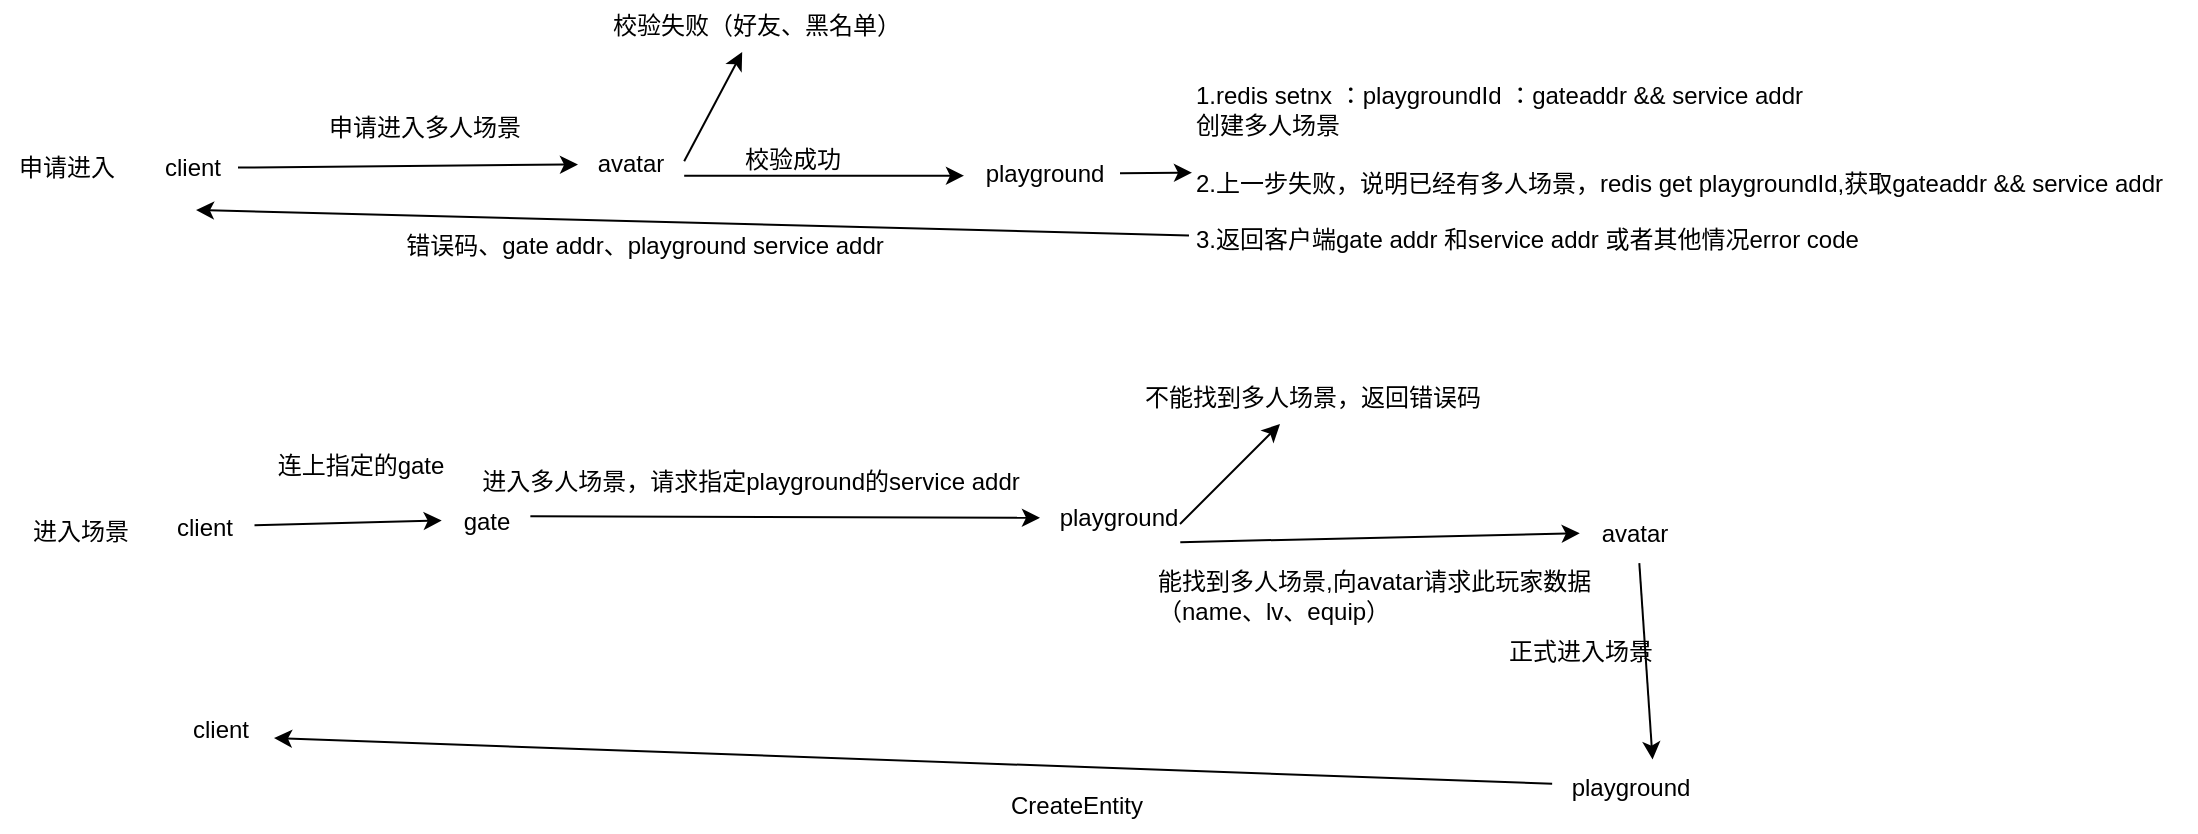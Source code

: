 <mxfile version="21.6.9" type="github">
  <diagram id="eLZ-JYpW6ZNR6CfY-RNm" name="第 1 页">
    <mxGraphModel dx="1962" dy="841" grid="0" gridSize="10" guides="1" tooltips="1" connect="1" arrows="1" fold="1" page="0" pageScale="1" pageWidth="827" pageHeight="1169" math="0" shadow="0">
      <root>
        <mxCell id="0" />
        <mxCell id="1" parent="0" />
        <mxCell id="_kEM4Z1J20CTDJWCDQPz-25" value="client" style="text;html=1;align=center;verticalAlign=middle;resizable=0;points=[];autosize=1;strokeColor=none;fillColor=none;" parent="1" vertex="1">
          <mxGeometry x="-86" y="269" width="46" height="26" as="geometry" />
        </mxCell>
        <mxCell id="_kEM4Z1J20CTDJWCDQPz-26" value="avatar" style="text;html=1;align=center;verticalAlign=middle;resizable=0;points=[];autosize=1;strokeColor=none;fillColor=none;" parent="1" vertex="1">
          <mxGeometry x="130" y="267" width="51" height="26" as="geometry" />
        </mxCell>
        <mxCell id="_kEM4Z1J20CTDJWCDQPz-27" value="" style="endArrow=classic;html=1;rounded=0;" parent="1" source="_kEM4Z1J20CTDJWCDQPz-25" target="_kEM4Z1J20CTDJWCDQPz-26" edge="1">
          <mxGeometry width="50" height="50" relative="1" as="geometry">
            <mxPoint x="257" y="454" as="sourcePoint" />
            <mxPoint x="307" y="404" as="targetPoint" />
          </mxGeometry>
        </mxCell>
        <mxCell id="_kEM4Z1J20CTDJWCDQPz-28" value="申请进入多人场景" style="text;html=1;align=center;verticalAlign=middle;resizable=0;points=[];autosize=1;strokeColor=none;fillColor=none;" parent="1" vertex="1">
          <mxGeometry x="-4" y="249" width="114" height="26" as="geometry" />
        </mxCell>
        <mxCell id="_kEM4Z1J20CTDJWCDQPz-29" value="校验失败（好友、黑名单）" style="text;html=1;align=center;verticalAlign=middle;resizable=0;points=[];autosize=1;strokeColor=none;fillColor=none;" parent="1" vertex="1">
          <mxGeometry x="138" y="198" width="162" height="26" as="geometry" />
        </mxCell>
        <mxCell id="_kEM4Z1J20CTDJWCDQPz-30" value="" style="endArrow=classic;html=1;rounded=0;exitX=1.041;exitY=0.446;exitDx=0;exitDy=0;exitPerimeter=0;" parent="1" source="_kEM4Z1J20CTDJWCDQPz-26" target="_kEM4Z1J20CTDJWCDQPz-29" edge="1">
          <mxGeometry width="50" height="50" relative="1" as="geometry">
            <mxPoint x="257" y="454" as="sourcePoint" />
            <mxPoint x="307" y="404" as="targetPoint" />
          </mxGeometry>
        </mxCell>
        <mxCell id="_kEM4Z1J20CTDJWCDQPz-31" value="校验成功" style="text;html=1;align=center;verticalAlign=middle;resizable=0;points=[];autosize=1;strokeColor=none;fillColor=none;" parent="1" vertex="1">
          <mxGeometry x="204" y="265" width="66" height="26" as="geometry" />
        </mxCell>
        <mxCell id="_kEM4Z1J20CTDJWCDQPz-32" value="" style="endArrow=classic;html=1;rounded=0;exitX=1.041;exitY=0.725;exitDx=0;exitDy=0;exitPerimeter=0;entryX=-0.013;entryY=0.533;entryDx=0;entryDy=0;entryPerimeter=0;" parent="1" source="_kEM4Z1J20CTDJWCDQPz-26" target="_kEM4Z1J20CTDJWCDQPz-33" edge="1">
          <mxGeometry width="50" height="50" relative="1" as="geometry">
            <mxPoint x="264" y="471" as="sourcePoint" />
            <mxPoint x="365.0" y="280" as="targetPoint" />
          </mxGeometry>
        </mxCell>
        <mxCell id="_kEM4Z1J20CTDJWCDQPz-33" value="playground" style="text;html=1;align=center;verticalAlign=middle;resizable=0;points=[];autosize=1;strokeColor=none;fillColor=none;" parent="1" vertex="1">
          <mxGeometry x="324" y="272" width="77" height="26" as="geometry" />
        </mxCell>
        <mxCell id="_kEM4Z1J20CTDJWCDQPz-34" value="" style="endArrow=classic;html=1;rounded=0;" parent="1" source="_kEM4Z1J20CTDJWCDQPz-33" target="_kEM4Z1J20CTDJWCDQPz-35" edge="1">
          <mxGeometry width="50" height="50" relative="1" as="geometry">
            <mxPoint x="264" y="471" as="sourcePoint" />
            <mxPoint x="403" y="237" as="targetPoint" />
          </mxGeometry>
        </mxCell>
        <mxCell id="_kEM4Z1J20CTDJWCDQPz-35" value="1.redis setnx ：playgroundId ：gateaddr &amp;amp;&amp;amp; service addr&lt;br&gt;&lt;div style=&quot;&quot;&gt;&lt;span style=&quot;background-color: initial;&quot;&gt;创建多人场景&lt;/span&gt;&lt;/div&gt;&lt;br&gt;&lt;div style=&quot;&quot;&gt;&lt;span style=&quot;background-color: initial;&quot;&gt;2.上一步失败，说明已经有多人场景，redis get playgroundId,获取gateaddr &amp;amp;&amp;amp; service addr&lt;/span&gt;&lt;/div&gt;&lt;div style=&quot;&quot;&gt;&lt;br&gt;&lt;/div&gt;&lt;div style=&quot;&quot;&gt;3.返回客户端gate addr 和service addr 或者其他情况error code&lt;/div&gt;" style="text;html=1;align=left;verticalAlign=middle;resizable=0;points=[];autosize=1;strokeColor=none;fillColor=none;" parent="1" vertex="1">
          <mxGeometry x="437" y="233" width="502" height="98" as="geometry" />
        </mxCell>
        <mxCell id="_kEM4Z1J20CTDJWCDQPz-36" value="" style="endArrow=classic;html=1;rounded=0;exitX=-0.003;exitY=0.844;exitDx=0;exitDy=0;exitPerimeter=0;" parent="1" source="_kEM4Z1J20CTDJWCDQPz-35" edge="1">
          <mxGeometry width="50" height="50" relative="1" as="geometry">
            <mxPoint x="234" y="376" as="sourcePoint" />
            <mxPoint x="-61" y="303" as="targetPoint" />
          </mxGeometry>
        </mxCell>
        <mxCell id="_kEM4Z1J20CTDJWCDQPz-37" value="申请进入" style="text;html=1;align=center;verticalAlign=middle;resizable=0;points=[];autosize=1;strokeColor=none;fillColor=none;" parent="1" vertex="1">
          <mxGeometry x="-159" y="269" width="66" height="26" as="geometry" />
        </mxCell>
        <mxCell id="_kEM4Z1J20CTDJWCDQPz-38" value="进入场景" style="text;html=1;align=center;verticalAlign=middle;resizable=0;points=[];autosize=1;strokeColor=none;fillColor=none;" parent="1" vertex="1">
          <mxGeometry x="-152" y="451" width="66" height="26" as="geometry" />
        </mxCell>
        <mxCell id="_kEM4Z1J20CTDJWCDQPz-39" value="client" style="text;html=1;align=center;verticalAlign=middle;resizable=0;points=[];autosize=1;strokeColor=none;fillColor=none;" parent="1" vertex="1">
          <mxGeometry x="-80" y="449" width="46" height="26" as="geometry" />
        </mxCell>
        <mxCell id="_kEM4Z1J20CTDJWCDQPz-41" value="gate" style="text;html=1;align=center;verticalAlign=middle;resizable=0;points=[];autosize=1;strokeColor=none;fillColor=none;" parent="1" vertex="1">
          <mxGeometry x="63" y="446" width="41" height="26" as="geometry" />
        </mxCell>
        <mxCell id="_kEM4Z1J20CTDJWCDQPz-43" value="" style="endArrow=classic;html=1;rounded=0;exitX=1.049;exitY=0.446;exitDx=0;exitDy=0;exitPerimeter=0;entryX=-0.028;entryY=0.471;entryDx=0;entryDy=0;entryPerimeter=0;" parent="1" source="_kEM4Z1J20CTDJWCDQPz-39" target="_kEM4Z1J20CTDJWCDQPz-41" edge="1">
          <mxGeometry width="50" height="50" relative="1" as="geometry">
            <mxPoint x="250" y="474" as="sourcePoint" />
            <mxPoint x="300" y="424" as="targetPoint" />
          </mxGeometry>
        </mxCell>
        <mxCell id="_kEM4Z1J20CTDJWCDQPz-44" value="连上指定的gate" style="text;html=1;align=center;verticalAlign=middle;resizable=0;points=[];autosize=1;strokeColor=none;fillColor=none;" parent="1" vertex="1">
          <mxGeometry x="-30" y="418" width="101" height="26" as="geometry" />
        </mxCell>
        <mxCell id="_kEM4Z1J20CTDJWCDQPz-45" value="" style="endArrow=classic;html=1;rounded=0;exitX=1.053;exitY=0.391;exitDx=0;exitDy=0;exitPerimeter=0;" parent="1" source="_kEM4Z1J20CTDJWCDQPz-41" target="_kEM4Z1J20CTDJWCDQPz-46" edge="1">
          <mxGeometry width="50" height="50" relative="1" as="geometry">
            <mxPoint x="250" y="474" as="sourcePoint" />
            <mxPoint x="215" y="453" as="targetPoint" />
          </mxGeometry>
        </mxCell>
        <mxCell id="_kEM4Z1J20CTDJWCDQPz-46" value="playground" style="text;html=1;align=center;verticalAlign=middle;resizable=0;points=[];autosize=1;strokeColor=none;fillColor=none;" parent="1" vertex="1">
          <mxGeometry x="361" y="444" width="77" height="26" as="geometry" />
        </mxCell>
        <mxCell id="_kEM4Z1J20CTDJWCDQPz-47" value="进入多人场景，请求指定playground的service addr" style="text;html=1;align=center;verticalAlign=middle;resizable=0;points=[];autosize=1;strokeColor=none;fillColor=none;" parent="1" vertex="1">
          <mxGeometry x="72" y="426" width="287" height="26" as="geometry" />
        </mxCell>
        <mxCell id="_kEM4Z1J20CTDJWCDQPz-48" value="不能找到多人场景，返回错误码" style="text;html=1;align=center;verticalAlign=middle;resizable=0;points=[];autosize=1;strokeColor=none;fillColor=none;" parent="1" vertex="1">
          <mxGeometry x="404" y="384" width="186" height="26" as="geometry" />
        </mxCell>
        <mxCell id="_kEM4Z1J20CTDJWCDQPz-49" value="" style="endArrow=classic;html=1;rounded=0;" parent="1" edge="1">
          <mxGeometry width="50" height="50" relative="1" as="geometry">
            <mxPoint x="431" y="460" as="sourcePoint" />
            <mxPoint x="481" y="410" as="targetPoint" />
          </mxGeometry>
        </mxCell>
        <mxCell id="_kEM4Z1J20CTDJWCDQPz-51" value="能找到多人场景,向avatar请求此玩家数据&lt;br&gt;（name、lv、equip）" style="text;html=1;align=left;verticalAlign=middle;resizable=0;points=[];autosize=1;strokeColor=none;fillColor=none;rotation=0;" parent="1" vertex="1">
          <mxGeometry x="418" y="475" width="235" height="41" as="geometry" />
        </mxCell>
        <mxCell id="_kEM4Z1J20CTDJWCDQPz-52" value="" style="endArrow=classic;html=1;rounded=0;exitX=0.911;exitY=0.964;exitDx=0;exitDy=0;exitPerimeter=0;entryX=-0.022;entryY=0.487;entryDx=0;entryDy=0;entryPerimeter=0;" parent="1" source="_kEM4Z1J20CTDJWCDQPz-46" target="_kEM4Z1J20CTDJWCDQPz-53" edge="1">
          <mxGeometry width="50" height="50" relative="1" as="geometry">
            <mxPoint x="234" y="445" as="sourcePoint" />
            <mxPoint x="585" y="469" as="targetPoint" />
          </mxGeometry>
        </mxCell>
        <mxCell id="_kEM4Z1J20CTDJWCDQPz-53" value="avatar" style="text;html=1;align=center;verticalAlign=middle;resizable=0;points=[];autosize=1;strokeColor=none;fillColor=none;" parent="1" vertex="1">
          <mxGeometry x="632" y="452" width="51" height="26" as="geometry" />
        </mxCell>
        <mxCell id="_kEM4Z1J20CTDJWCDQPz-54" value="playground" style="text;html=1;align=center;verticalAlign=middle;resizable=0;points=[];autosize=1;strokeColor=none;fillColor=none;" parent="1" vertex="1">
          <mxGeometry x="617" y="579" width="77" height="26" as="geometry" />
        </mxCell>
        <mxCell id="_kEM4Z1J20CTDJWCDQPz-55" value="" style="endArrow=classic;html=1;rounded=0;exitX=0.562;exitY=1.06;exitDx=0;exitDy=0;exitPerimeter=0;entryX=0.653;entryY=-0.048;entryDx=0;entryDy=0;entryPerimeter=0;" parent="1" source="_kEM4Z1J20CTDJWCDQPz-53" target="_kEM4Z1J20CTDJWCDQPz-54" edge="1">
          <mxGeometry width="50" height="50" relative="1" as="geometry">
            <mxPoint x="234" y="438" as="sourcePoint" />
            <mxPoint x="649" y="558" as="targetPoint" />
          </mxGeometry>
        </mxCell>
        <mxCell id="_kEM4Z1J20CTDJWCDQPz-56" value="正式进入场景" style="text;html=1;align=center;verticalAlign=middle;resizable=0;points=[];autosize=1;strokeColor=none;fillColor=none;" parent="1" vertex="1">
          <mxGeometry x="586" y="511" width="90" height="26" as="geometry" />
        </mxCell>
        <mxCell id="_kEM4Z1J20CTDJWCDQPz-57" value="" style="endArrow=classic;html=1;rounded=0;exitX=0.001;exitY=0.419;exitDx=0;exitDy=0;exitPerimeter=0;" parent="1" source="_kEM4Z1J20CTDJWCDQPz-54" edge="1">
          <mxGeometry width="50" height="50" relative="1" as="geometry">
            <mxPoint x="234" y="438" as="sourcePoint" />
            <mxPoint x="-22" y="567" as="targetPoint" />
          </mxGeometry>
        </mxCell>
        <mxCell id="_kEM4Z1J20CTDJWCDQPz-58" value="CreateEntity" style="text;html=1;align=center;verticalAlign=middle;resizable=0;points=[];autosize=1;strokeColor=none;fillColor=none;" parent="1" vertex="1">
          <mxGeometry x="337" y="588" width="84" height="26" as="geometry" />
        </mxCell>
        <mxCell id="_kEM4Z1J20CTDJWCDQPz-59" value="client" style="text;html=1;align=center;verticalAlign=middle;resizable=0;points=[];autosize=1;strokeColor=none;fillColor=none;" parent="1" vertex="1">
          <mxGeometry x="-72" y="550" width="46" height="26" as="geometry" />
        </mxCell>
        <mxCell id="_kEM4Z1J20CTDJWCDQPz-60" value="错误码、gate addr、playground service addr" style="text;html=1;align=center;verticalAlign=middle;resizable=0;points=[];autosize=1;strokeColor=none;fillColor=none;" parent="1" vertex="1">
          <mxGeometry x="34" y="308" width="257" height="26" as="geometry" />
        </mxCell>
      </root>
    </mxGraphModel>
  </diagram>
</mxfile>
